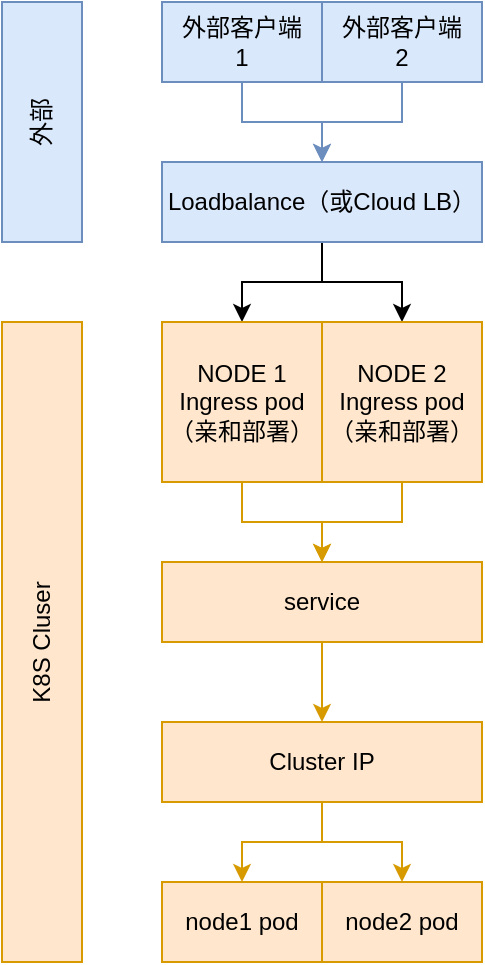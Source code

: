<mxfile version="10.8.0" type="github"><diagram id="Va_xeQn8wOFdQ3h5kVi9" name="Page-1"><mxGraphModel dx="784" dy="720" grid="1" gridSize="10" guides="1" tooltips="1" connect="1" arrows="1" fold="1" page="1" pageScale="1" pageWidth="827" pageHeight="1169" math="0" shadow="0"><root><mxCell id="0"/><mxCell id="1" parent="0"/><mxCell id="nuSvNifxRLbhJ8Tfqj5Y-3" style="edgeStyle=orthogonalEdgeStyle;rounded=0;orthogonalLoop=1;jettySize=auto;html=1;fillColor=#dae8fc;strokeColor=#6c8ebf;" edge="1" parent="1" source="nuSvNifxRLbhJ8Tfqj5Y-14" target="nuSvNifxRLbhJ8Tfqj5Y-2"><mxGeometry relative="1" as="geometry"/></mxCell><mxCell id="nuSvNifxRLbhJ8Tfqj5Y-17" style="edgeStyle=orthogonalEdgeStyle;rounded=0;orthogonalLoop=1;jettySize=auto;html=1;entryX=0.5;entryY=0;entryDx=0;entryDy=0;fillColor=#dae8fc;strokeColor=#6c8ebf;" edge="1" parent="1" source="nuSvNifxRLbhJ8Tfqj5Y-1" target="nuSvNifxRLbhJ8Tfqj5Y-2"><mxGeometry relative="1" as="geometry"/></mxCell><mxCell id="nuSvNifxRLbhJ8Tfqj5Y-1" value="外部客户端&lt;br&gt;1&lt;br&gt;" style="rounded=0;whiteSpace=wrap;html=1;fillColor=#dae8fc;strokeColor=#6c8ebf;" vertex="1" parent="1"><mxGeometry x="320" y="80" width="80" height="40" as="geometry"/></mxCell><mxCell id="nuSvNifxRLbhJ8Tfqj5Y-5" style="edgeStyle=orthogonalEdgeStyle;rounded=0;orthogonalLoop=1;jettySize=auto;html=1;entryX=0.5;entryY=0;entryDx=0;entryDy=0;" edge="1" parent="1" source="nuSvNifxRLbhJ8Tfqj5Y-2" target="nuSvNifxRLbhJ8Tfqj5Y-4"><mxGeometry relative="1" as="geometry"/></mxCell><mxCell id="nuSvNifxRLbhJ8Tfqj5Y-20" style="edgeStyle=orthogonalEdgeStyle;rounded=0;orthogonalLoop=1;jettySize=auto;html=1;entryX=0.5;entryY=0;entryDx=0;entryDy=0;" edge="1" parent="1" source="nuSvNifxRLbhJ8Tfqj5Y-2" target="nuSvNifxRLbhJ8Tfqj5Y-19"><mxGeometry relative="1" as="geometry"/></mxCell><mxCell id="nuSvNifxRLbhJ8Tfqj5Y-2" value="Loadbalance（或Cloud LB）" style="rounded=0;whiteSpace=wrap;html=1;fillColor=#dae8fc;strokeColor=#6c8ebf;" vertex="1" parent="1"><mxGeometry x="320" y="160" width="160" height="40" as="geometry"/></mxCell><mxCell id="nuSvNifxRLbhJ8Tfqj5Y-21" style="edgeStyle=orthogonalEdgeStyle;rounded=0;orthogonalLoop=1;jettySize=auto;html=1;entryX=0.5;entryY=0;entryDx=0;entryDy=0;fillColor=#ffe6cc;strokeColor=#d79b00;" edge="1" parent="1" source="nuSvNifxRLbhJ8Tfqj5Y-4" target="nuSvNifxRLbhJ8Tfqj5Y-6"><mxGeometry relative="1" as="geometry"/></mxCell><mxCell id="nuSvNifxRLbhJ8Tfqj5Y-4" value="NODE 1&lt;br&gt;Ingress pod&lt;br&gt;（亲和部署）" style="rounded=0;whiteSpace=wrap;html=1;fillColor=#ffe6cc;strokeColor=#d79b00;" vertex="1" parent="1"><mxGeometry x="320" y="240" width="80" height="80" as="geometry"/></mxCell><mxCell id="nuSvNifxRLbhJ8Tfqj5Y-9" style="edgeStyle=orthogonalEdgeStyle;rounded=0;orthogonalLoop=1;jettySize=auto;html=1;entryX=0.5;entryY=0;entryDx=0;entryDy=0;fillColor=#ffe6cc;strokeColor=#d79b00;" edge="1" parent="1" source="nuSvNifxRLbhJ8Tfqj5Y-6" target="nuSvNifxRLbhJ8Tfqj5Y-8"><mxGeometry relative="1" as="geometry"/></mxCell><mxCell id="nuSvNifxRLbhJ8Tfqj5Y-6" value="service" style="rounded=0;whiteSpace=wrap;html=1;fillColor=#ffe6cc;strokeColor=#d79b00;" vertex="1" parent="1"><mxGeometry x="320" y="360" width="160" height="40" as="geometry"/></mxCell><mxCell id="nuSvNifxRLbhJ8Tfqj5Y-11" style="edgeStyle=orthogonalEdgeStyle;rounded=0;orthogonalLoop=1;jettySize=auto;html=1;entryX=0.5;entryY=0;entryDx=0;entryDy=0;fillColor=#ffe6cc;strokeColor=#d79b00;" edge="1" parent="1" source="nuSvNifxRLbhJ8Tfqj5Y-8" target="nuSvNifxRLbhJ8Tfqj5Y-10"><mxGeometry relative="1" as="geometry"/></mxCell><mxCell id="nuSvNifxRLbhJ8Tfqj5Y-25" style="edgeStyle=orthogonalEdgeStyle;rounded=0;orthogonalLoop=1;jettySize=auto;html=1;fillColor=#ffe6cc;strokeColor=#d79b00;" edge="1" parent="1" source="nuSvNifxRLbhJ8Tfqj5Y-8" target="nuSvNifxRLbhJ8Tfqj5Y-24"><mxGeometry relative="1" as="geometry"/></mxCell><mxCell id="nuSvNifxRLbhJ8Tfqj5Y-8" value="Cluster IP" style="rounded=0;whiteSpace=wrap;html=1;fillColor=#ffe6cc;strokeColor=#d79b00;" vertex="1" parent="1"><mxGeometry x="320" y="440" width="160" height="40" as="geometry"/></mxCell><mxCell id="nuSvNifxRLbhJ8Tfqj5Y-10" value="node1 pod" style="rounded=0;whiteSpace=wrap;html=1;fillColor=#ffe6cc;strokeColor=#d79b00;" vertex="1" parent="1"><mxGeometry x="320" y="520" width="80" height="40" as="geometry"/></mxCell><mxCell id="nuSvNifxRLbhJ8Tfqj5Y-14" value="外部客户端&lt;br&gt;2&lt;br&gt;" style="rounded=0;whiteSpace=wrap;html=1;fillColor=#dae8fc;strokeColor=#6c8ebf;" vertex="1" parent="1"><mxGeometry x="400" y="80" width="80" height="40" as="geometry"/></mxCell><mxCell id="nuSvNifxRLbhJ8Tfqj5Y-23" style="edgeStyle=orthogonalEdgeStyle;rounded=0;orthogonalLoop=1;jettySize=auto;html=1;entryX=0.5;entryY=0;entryDx=0;entryDy=0;fillColor=#ffe6cc;strokeColor=#d79b00;" edge="1" parent="1" source="nuSvNifxRLbhJ8Tfqj5Y-19" target="nuSvNifxRLbhJ8Tfqj5Y-6"><mxGeometry relative="1" as="geometry"/></mxCell><mxCell id="nuSvNifxRLbhJ8Tfqj5Y-19" value="NODE 2&lt;br&gt;Ingress pod&lt;br&gt;（亲和部署）" style="rounded=0;whiteSpace=wrap;html=1;fillColor=#ffe6cc;strokeColor=#d79b00;" vertex="1" parent="1"><mxGeometry x="400" y="240" width="80" height="80" as="geometry"/></mxCell><mxCell id="nuSvNifxRLbhJ8Tfqj5Y-24" value="node2 pod" style="rounded=0;whiteSpace=wrap;html=1;fillColor=#ffe6cc;strokeColor=#d79b00;" vertex="1" parent="1"><mxGeometry x="400" y="520" width="80" height="40" as="geometry"/></mxCell><mxCell id="nuSvNifxRLbhJ8Tfqj5Y-27" value="外部" style="rounded=0;whiteSpace=wrap;html=1;horizontal=0;fillColor=#dae8fc;strokeColor=#6c8ebf;" vertex="1" parent="1"><mxGeometry x="240" y="80" width="40" height="120" as="geometry"/></mxCell><mxCell id="nuSvNifxRLbhJ8Tfqj5Y-28" value="K8S Cluser" style="rounded=0;whiteSpace=wrap;html=1;rotation=0;horizontal=0;fillColor=#ffe6cc;strokeColor=#d79b00;" vertex="1" parent="1"><mxGeometry x="240" y="240" width="40" height="320" as="geometry"/></mxCell></root></mxGraphModel></diagram></mxfile>